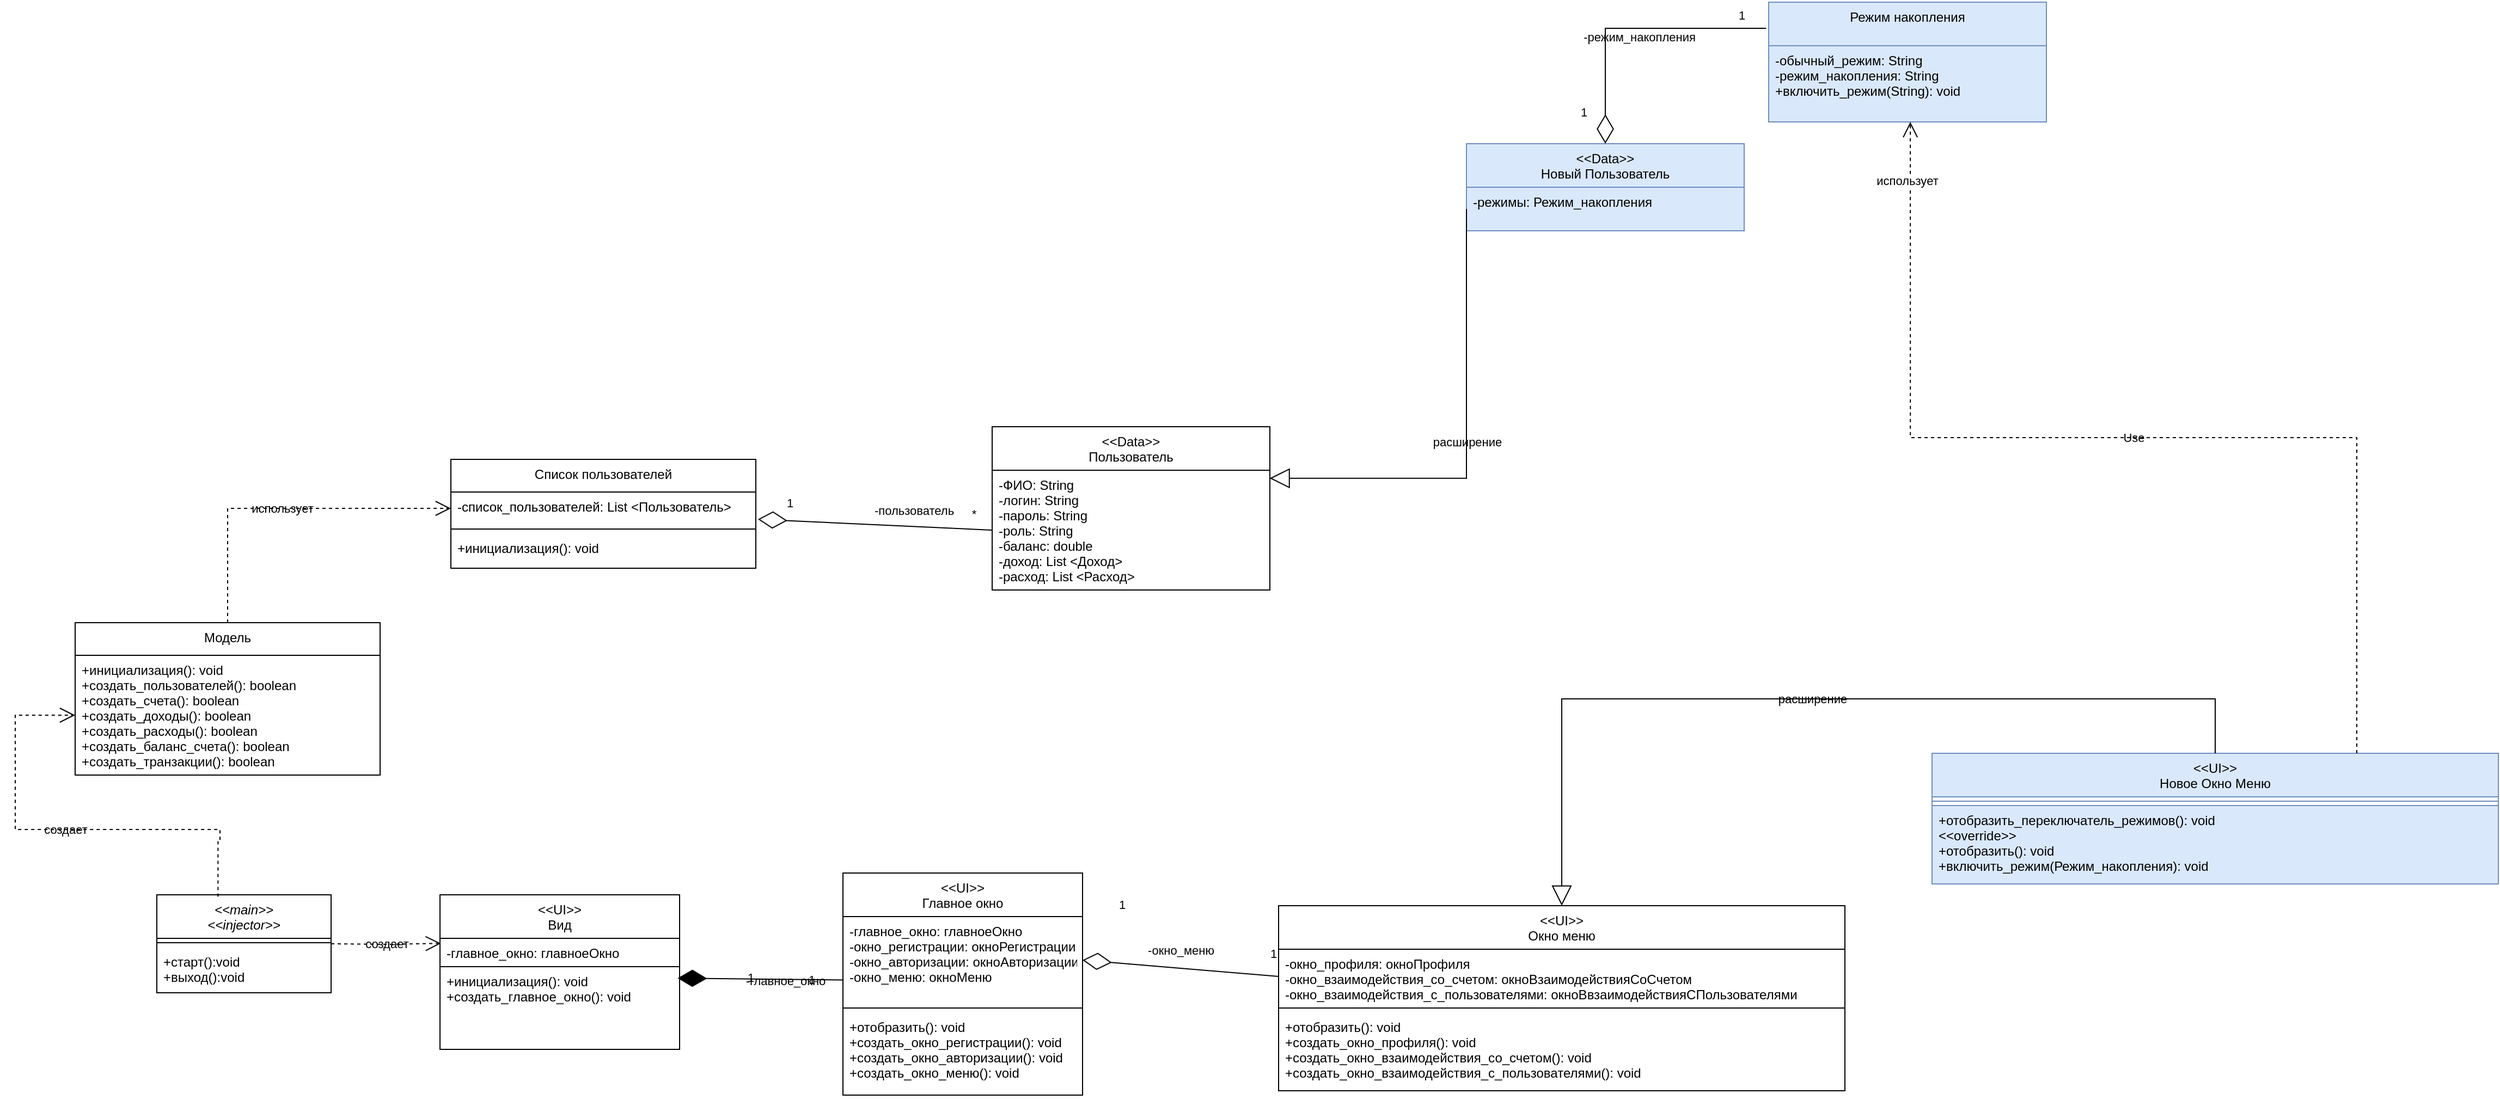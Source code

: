 <mxfile version="15.4.0" type="device"><diagram id="9dz82oV1EIJUbI3iqJGN" name="Страница 1"><mxGraphModel dx="3387" dy="2709" grid="1" gridSize="10" guides="1" tooltips="1" connect="1" arrows="1" fold="1" page="1" pageScale="1" pageWidth="827" pageHeight="1169" math="0" shadow="0"><root><mxCell id="0"/><mxCell id="1" parent="0"/><mxCell id="yR3--fZBoi4KH34tU6f5-1" value="&lt;&lt;main&gt;&gt;&#10;&lt;&lt;injector&gt;&gt;" style="swimlane;fontStyle=2;align=center;verticalAlign=top;childLayout=stackLayout;horizontal=1;startSize=40;horizontalStack=0;resizeParent=1;resizeParentMax=0;resizeLast=0;collapsible=1;marginBottom=0;labelBackgroundColor=none;labelBorderColor=none;" vertex="1" parent="1"><mxGeometry x="60" y="640" width="160" height="90" as="geometry"><mxRectangle x="420" y="430" width="100" height="26" as="alternateBounds"/></mxGeometry></mxCell><mxCell id="yR3--fZBoi4KH34tU6f5-2" value="" style="line;strokeWidth=1;fillColor=none;align=left;verticalAlign=middle;spacingTop=-1;spacingLeft=3;spacingRight=3;rotatable=0;labelPosition=right;points=[];portConstraint=eastwest;labelBackgroundColor=none;labelBorderColor=none;" vertex="1" parent="yR3--fZBoi4KH34tU6f5-1"><mxGeometry y="40" width="160" height="8" as="geometry"/></mxCell><mxCell id="yR3--fZBoi4KH34tU6f5-3" value="+старт():void&#10;+выход():void" style="text;strokeColor=none;fillColor=none;align=left;verticalAlign=top;spacingLeft=4;spacingRight=4;overflow=hidden;rotatable=0;points=[[0,0.5],[1,0.5]];portConstraint=eastwest;labelBackgroundColor=none;labelBorderColor=none;" vertex="1" parent="yR3--fZBoi4KH34tU6f5-1"><mxGeometry y="48" width="160" height="42" as="geometry"/></mxCell><mxCell id="yR3--fZBoi4KH34tU6f5-4" value="создает" style="endArrow=open;endSize=12;dashed=1;html=1;rounded=0;edgeStyle=orthogonalEdgeStyle;entryX=0.004;entryY=0.177;entryDx=0;entryDy=0;entryPerimeter=0;labelBackgroundColor=none;labelBorderColor=none;" edge="1" parent="1" target="yR3--fZBoi4KH34tU6f5-6"><mxGeometry width="160" relative="1" as="geometry"><mxPoint x="220" y="685" as="sourcePoint"/><mxPoint x="350" y="685" as="targetPoint"/><Array as="points"/></mxGeometry></mxCell><mxCell id="yR3--fZBoi4KH34tU6f5-5" value="&lt;&lt;UI&gt;&gt;&#10;Вид" style="swimlane;fontStyle=0;align=center;verticalAlign=top;childLayout=stackLayout;horizontal=1;startSize=40;horizontalStack=0;resizeParent=1;resizeParentMax=0;resizeLast=0;collapsible=1;marginBottom=0;fillColor=#FFFFFF;strokeColor=#000000;labelBackgroundColor=none;labelBorderColor=none;" vertex="1" parent="1"><mxGeometry x="320" y="640" width="220" height="142" as="geometry"/></mxCell><mxCell id="yR3--fZBoi4KH34tU6f5-6" value="-главное_окно: главноеОкно" style="text;strokeColor=#000000;fillColor=#FFFFFF;align=left;verticalAlign=top;spacingLeft=4;spacingRight=4;overflow=hidden;rotatable=0;points=[[0,0.5],[1,0.5]];portConstraint=eastwest;labelBackgroundColor=none;labelBorderColor=none;" vertex="1" parent="yR3--fZBoi4KH34tU6f5-5"><mxGeometry y="40" width="220" height="26" as="geometry"/></mxCell><mxCell id="yR3--fZBoi4KH34tU6f5-7" value="+инициализация(): void&#10;+создать_главное_окно(): void" style="text;strokeColor=#000000;fillColor=#FFFFFF;align=left;verticalAlign=top;spacingLeft=4;spacingRight=4;overflow=hidden;rotatable=0;points=[[0,0.5],[1,0.5]];portConstraint=eastwest;labelBackgroundColor=none;labelBorderColor=none;" vertex="1" parent="yR3--fZBoi4KH34tU6f5-5"><mxGeometry y="66" width="220" height="76" as="geometry"/></mxCell><mxCell id="yR3--fZBoi4KH34tU6f5-8" value="Модель" style="swimlane;fontStyle=0;align=center;verticalAlign=top;childLayout=stackLayout;horizontal=1;startSize=30;horizontalStack=0;resizeParent=1;resizeParentMax=0;resizeLast=0;collapsible=1;marginBottom=0;fillColor=#FFFFFF;strokeColor=#000000;labelBackgroundColor=none;labelBorderColor=none;" vertex="1" parent="1"><mxGeometry x="-15" y="390" width="280" height="140" as="geometry"/></mxCell><mxCell id="yR3--fZBoi4KH34tU6f5-9" value="+инициализация(): void&#10;+создать_пользователей(): boolean&#10;+создать_счета(): boolean&#10;+создать_доходы(): boolean&#10;+создать_расходы(): boolean&#10;+создать_баланс_счета(): boolean&#10;+создать_транзакции(): boolean" style="text;strokeColor=#000000;fillColor=#FFFFFF;align=left;verticalAlign=top;spacingLeft=4;spacingRight=4;overflow=hidden;rotatable=0;points=[[0,0.5],[1,0.5]];portConstraint=eastwest;labelBackgroundColor=none;labelBorderColor=none;" vertex="1" parent="yR3--fZBoi4KH34tU6f5-8"><mxGeometry y="30" width="280" height="110" as="geometry"/></mxCell><mxCell id="yR3--fZBoi4KH34tU6f5-10" value="создает" style="endArrow=open;endSize=12;dashed=1;html=1;rounded=0;edgeStyle=orthogonalEdgeStyle;exitX=0.351;exitY=0.02;exitDx=0;exitDy=0;exitPerimeter=0;entryX=0;entryY=0.5;entryDx=0;entryDy=0;labelBackgroundColor=none;labelBorderColor=none;" edge="1" parent="1" source="yR3--fZBoi4KH34tU6f5-1" target="yR3--fZBoi4KH34tU6f5-9"><mxGeometry width="160" relative="1" as="geometry"><mxPoint x="230" y="695" as="sourcePoint"/><mxPoint x="70" y="550" as="targetPoint"/><Array as="points"><mxPoint x="116" y="590"/><mxPoint x="118" y="590"/><mxPoint x="118" y="580"/><mxPoint x="-70" y="580"/><mxPoint x="-70" y="475"/></Array></mxGeometry></mxCell><mxCell id="yR3--fZBoi4KH34tU6f5-11" value="Список пользователей" style="swimlane;fontStyle=0;align=center;verticalAlign=top;childLayout=stackLayout;horizontal=1;startSize=30;horizontalStack=0;resizeParent=1;resizeParentMax=0;resizeLast=0;collapsible=1;marginBottom=0;labelBackgroundColor=none;labelBorderColor=none;" vertex="1" parent="1"><mxGeometry x="330" y="240" width="280" height="100" as="geometry"/></mxCell><mxCell id="yR3--fZBoi4KH34tU6f5-12" value="-список_пользователей: List &lt;Пользователь&gt;" style="text;align=left;verticalAlign=top;spacingLeft=4;spacingRight=4;overflow=hidden;rotatable=0;points=[[0,0.5],[1,0.5]];portConstraint=eastwest;labelBackgroundColor=none;labelBorderColor=none;" vertex="1" parent="yR3--fZBoi4KH34tU6f5-11"><mxGeometry y="30" width="280" height="30" as="geometry"/></mxCell><mxCell id="yR3--fZBoi4KH34tU6f5-13" value="" style="line;strokeWidth=1;align=left;verticalAlign=middle;spacingTop=-1;spacingLeft=3;spacingRight=3;rotatable=0;labelPosition=right;points=[];portConstraint=eastwest;labelBackgroundColor=none;labelBorderColor=none;" vertex="1" parent="yR3--fZBoi4KH34tU6f5-11"><mxGeometry y="60" width="280" height="8" as="geometry"/></mxCell><mxCell id="yR3--fZBoi4KH34tU6f5-14" value="+инициализация(): void" style="text;align=left;verticalAlign=top;spacingLeft=4;spacingRight=4;overflow=hidden;rotatable=0;points=[[0,0.5],[1,0.5]];portConstraint=eastwest;labelBackgroundColor=none;labelBorderColor=none;" vertex="1" parent="yR3--fZBoi4KH34tU6f5-11"><mxGeometry y="68" width="280" height="32" as="geometry"/></mxCell><mxCell id="yR3--fZBoi4KH34tU6f5-15" value="&lt;&lt;Data&gt;&gt;&#10;Пользователь" style="swimlane;fontStyle=0;align=center;verticalAlign=top;childLayout=stackLayout;horizontal=1;startSize=40;horizontalStack=0;resizeParent=1;resizeParentMax=0;resizeLast=0;collapsible=1;marginBottom=0;labelBackgroundColor=none;labelBorderColor=none;" vertex="1" parent="1"><mxGeometry x="827" y="210.0" width="255" height="150" as="geometry"/></mxCell><mxCell id="yR3--fZBoi4KH34tU6f5-16" value="-ФИО: String&#10;-логин: String&#10;-пароль: String&#10;-роль: String&#10;-баланс: double&#10;-доход: List &lt;Доход&gt;&#10;-расход: List &lt;Расход&gt;&#10;" style="text;align=left;verticalAlign=top;spacingLeft=4;spacingRight=4;overflow=hidden;rotatable=0;points=[[0,0.5],[1,0.5]];portConstraint=eastwest;labelBackgroundColor=none;labelBorderColor=none;" vertex="1" parent="yR3--fZBoi4KH34tU6f5-15"><mxGeometry y="40" width="255" height="110" as="geometry"/></mxCell><mxCell id="yR3--fZBoi4KH34tU6f5-17" value="использует" style="endArrow=open;endSize=12;dashed=1;html=1;rounded=0;edgeStyle=orthogonalEdgeStyle;exitX=0.5;exitY=0;exitDx=0;exitDy=0;entryX=0;entryY=0.5;entryDx=0;entryDy=0;labelBackgroundColor=none;labelBorderColor=none;" edge="1" parent="1" source="yR3--fZBoi4KH34tU6f5-8" target="yR3--fZBoi4KH34tU6f5-12"><mxGeometry width="160" relative="1" as="geometry"><mxPoint x="80" y="440" as="sourcePoint"/><mxPoint x="240" y="440" as="targetPoint"/></mxGeometry></mxCell><mxCell id="yR3--fZBoi4KH34tU6f5-18" value="*" style="endArrow=diamondThin;endFill=0;endSize=24;html=1;rounded=0;exitX=0;exitY=0.5;exitDx=0;exitDy=0;entryX=1.007;entryY=0.835;entryDx=0;entryDy=0;startArrow=none;startFill=0;entryPerimeter=0;labelBackgroundColor=none;labelBorderColor=none;" edge="1" parent="1" source="yR3--fZBoi4KH34tU6f5-16" target="yR3--fZBoi4KH34tU6f5-12"><mxGeometry x="-0.836" y="-14" width="160" relative="1" as="geometry"><mxPoint x="610" y="420.0" as="sourcePoint"/><mxPoint x="716.67" y="549.0" as="targetPoint"/><mxPoint as="offset"/></mxGeometry></mxCell><mxCell id="yR3--fZBoi4KH34tU6f5-19" value="1" style="edgeLabel;html=1;align=center;verticalAlign=middle;resizable=0;points=[];labelBackgroundColor=none;labelBorderColor=none;" vertex="1" connectable="0" parent="yR3--fZBoi4KH34tU6f5-18"><mxGeometry x="0.278" y="1" relative="1" as="geometry"><mxPoint x="-49" y="-20" as="offset"/></mxGeometry></mxCell><mxCell id="yR3--fZBoi4KH34tU6f5-20" value="-пользователь" style="edgeLabel;html=1;align=center;verticalAlign=middle;resizable=0;points=[];labelBackgroundColor=none;labelBorderColor=none;" vertex="1" connectable="0" parent="yR3--fZBoi4KH34tU6f5-18"><mxGeometry x="-0.198" y="-1" relative="1" as="geometry"><mxPoint x="14" y="-13" as="offset"/></mxGeometry></mxCell><mxCell id="yR3--fZBoi4KH34tU6f5-21" value="&lt;&lt;UI&gt;&gt;&#10;Главное окно" style="swimlane;fontStyle=0;align=center;verticalAlign=top;childLayout=stackLayout;horizontal=1;startSize=40;horizontalStack=0;resizeParent=1;resizeParentMax=0;resizeLast=0;collapsible=1;marginBottom=0;labelBackgroundColor=none;labelBorderColor=none;" vertex="1" parent="1"><mxGeometry x="690" y="620" width="220" height="204" as="geometry"/></mxCell><mxCell id="yR3--fZBoi4KH34tU6f5-22" value="-главное_окно: главноеОкно&#10;-окно_регистрации: окноРегистрации&#10;-окно_авторизации: окноАвторизации&#10;-окно_меню: окноМеню" style="text;align=left;verticalAlign=top;spacingLeft=4;spacingRight=4;overflow=hidden;rotatable=0;points=[[0,0.5],[1,0.5]];portConstraint=eastwest;labelBackgroundColor=none;labelBorderColor=none;" vertex="1" parent="yR3--fZBoi4KH34tU6f5-21"><mxGeometry y="40" width="220" height="80" as="geometry"/></mxCell><mxCell id="yR3--fZBoi4KH34tU6f5-23" value="" style="line;strokeWidth=1;fillColor=none;align=left;verticalAlign=middle;spacingTop=-1;spacingLeft=3;spacingRight=3;rotatable=0;labelPosition=right;points=[];portConstraint=eastwest;labelBackgroundColor=none;labelBorderColor=none;" vertex="1" parent="yR3--fZBoi4KH34tU6f5-21"><mxGeometry y="120" width="220" height="8" as="geometry"/></mxCell><mxCell id="yR3--fZBoi4KH34tU6f5-24" value="+отобразить(): void&#10;+создать_окно_регистрации(): void&#10;+создать_окно_авторизации(): void&#10;+создать_окно_меню(): void" style="text;align=left;verticalAlign=top;spacingLeft=4;spacingRight=4;overflow=hidden;rotatable=0;points=[[0,0.5],[1,0.5]];portConstraint=eastwest;labelBackgroundColor=none;labelBorderColor=none;" vertex="1" parent="yR3--fZBoi4KH34tU6f5-21"><mxGeometry y="128" width="220" height="76" as="geometry"/></mxCell><mxCell id="yR3--fZBoi4KH34tU6f5-25" value="&lt;&lt;UI&gt;&gt;&#10;Окно меню" style="swimlane;fontStyle=0;align=center;verticalAlign=top;childLayout=stackLayout;horizontal=1;startSize=40;horizontalStack=0;resizeParent=1;resizeParentMax=0;resizeLast=0;collapsible=1;marginBottom=0;labelBackgroundColor=none;labelBorderColor=none;" vertex="1" parent="1"><mxGeometry x="1090" y="650" width="520" height="170" as="geometry"/></mxCell><mxCell id="yR3--fZBoi4KH34tU6f5-26" value="-окно_профиля: окноПрофиля&#10;-окно_взаимодействия_со_счетом: окноВзаимодействияСоСчетом&#10;-окно_взаимодействия_с_пользователями: окноВвзаимодействияСПользователями" style="text;align=left;verticalAlign=top;spacingLeft=4;spacingRight=4;overflow=hidden;rotatable=0;points=[[0,0.5],[1,0.5]];portConstraint=eastwest;labelBackgroundColor=none;labelBorderColor=none;" vertex="1" parent="yR3--fZBoi4KH34tU6f5-25"><mxGeometry y="40" width="520" height="50" as="geometry"/></mxCell><mxCell id="yR3--fZBoi4KH34tU6f5-27" value="" style="line;strokeWidth=1;fillColor=none;align=left;verticalAlign=middle;spacingTop=-1;spacingLeft=3;spacingRight=3;rotatable=0;labelPosition=right;points=[];portConstraint=eastwest;labelBackgroundColor=none;labelBorderColor=none;" vertex="1" parent="yR3--fZBoi4KH34tU6f5-25"><mxGeometry y="90" width="520" height="8" as="geometry"/></mxCell><mxCell id="yR3--fZBoi4KH34tU6f5-28" value="+отобразить(): void&#10;+создать_окно_профиля(): void&#10;+создать_окно_взаимодействия_со_счетом(): void&#10;+создать_окно_взаимодействия_с_пользователями(): void&#10;" style="text;align=left;verticalAlign=top;spacingLeft=4;spacingRight=4;overflow=hidden;rotatable=0;points=[[0,0.5],[1,0.5]];portConstraint=eastwest;labelBackgroundColor=none;labelBorderColor=none;" vertex="1" parent="yR3--fZBoi4KH34tU6f5-25"><mxGeometry y="98" width="520" height="72" as="geometry"/></mxCell><mxCell id="yR3--fZBoi4KH34tU6f5-29" value="1" style="endArrow=diamondThin;endFill=0;endSize=24;html=1;rounded=0;exitX=0;exitY=0.5;exitDx=0;exitDy=0;entryX=1;entryY=0.5;entryDx=0;entryDy=0;startArrow=none;startFill=0;labelBackgroundColor=none;labelBorderColor=none;" edge="1" parent="1" source="yR3--fZBoi4KH34tU6f5-26" target="yR3--fZBoi4KH34tU6f5-22"><mxGeometry x="-0.924" y="-20" width="160" relative="1" as="geometry"><mxPoint x="1202.5" y="1078" as="sourcePoint"/><mxPoint x="1260" y="1115" as="targetPoint"/><mxPoint as="offset"/></mxGeometry></mxCell><mxCell id="yR3--fZBoi4KH34tU6f5-30" value="1" style="edgeLabel;html=1;align=center;verticalAlign=middle;resizable=0;points=[];labelBackgroundColor=none;labelBorderColor=none;" vertex="1" connectable="0" parent="yR3--fZBoi4KH34tU6f5-29"><mxGeometry x="0.278" y="1" relative="1" as="geometry"><mxPoint x="-29" y="-58" as="offset"/></mxGeometry></mxCell><mxCell id="yR3--fZBoi4KH34tU6f5-31" value="-окно_меню" style="edgeLabel;html=1;align=center;verticalAlign=middle;resizable=0;points=[];labelBackgroundColor=none;labelBorderColor=none;" vertex="1" connectable="0" parent="yR3--fZBoi4KH34tU6f5-29"><mxGeometry x="-0.198" y="-1" relative="1" as="geometry"><mxPoint x="-18" y="-17" as="offset"/></mxGeometry></mxCell><mxCell id="yR3--fZBoi4KH34tU6f5-32" value="" style="endArrow=diamondThin;endFill=1;endSize=24;html=1;rounded=0;entryX=0.992;entryY=0.139;entryDx=0;entryDy=0;exitX=0.003;exitY=0.728;exitDx=0;exitDy=0;exitPerimeter=0;entryPerimeter=0;labelBackgroundColor=none;labelBorderColor=none;" edge="1" parent="1" source="yR3--fZBoi4KH34tU6f5-22" target="yR3--fZBoi4KH34tU6f5-7"><mxGeometry width="160" relative="1" as="geometry"><mxPoint x="529" y="804.5" as="sourcePoint"/><mxPoint x="529" y="895.5" as="targetPoint"/></mxGeometry></mxCell><mxCell id="yR3--fZBoi4KH34tU6f5-33" value="1" style="edgeLabel;html=1;align=center;verticalAlign=middle;resizable=0;points=[];labelBackgroundColor=none;labelBorderColor=none;" vertex="1" connectable="0" parent="yR3--fZBoi4KH34tU6f5-32"><mxGeometry x="0.263" y="-1" relative="1" as="geometry"><mxPoint x="11" as="offset"/></mxGeometry></mxCell><mxCell id="yR3--fZBoi4KH34tU6f5-34" value="1" style="edgeLabel;html=1;align=center;verticalAlign=middle;resizable=0;points=[];labelBackgroundColor=none;labelBorderColor=none;" vertex="1" connectable="0" parent="yR3--fZBoi4KH34tU6f5-32"><mxGeometry x="-0.747" relative="1" as="geometry"><mxPoint x="-10" as="offset"/></mxGeometry></mxCell><mxCell id="yR3--fZBoi4KH34tU6f5-35" value="-главное_окно" style="edgeLabel;html=1;align=center;verticalAlign=middle;resizable=0;points=[];labelBackgroundColor=none;labelBorderColor=none;" vertex="1" connectable="0" parent="yR3--fZBoi4KH34tU6f5-32"><mxGeometry x="-0.306" y="1" relative="1" as="geometry"><mxPoint x="-1" as="offset"/></mxGeometry></mxCell><mxCell id="yR3--fZBoi4KH34tU6f5-36" value="&lt;&lt;UI&gt;&gt;&#10;Новое Окно Меню" style="swimlane;fontStyle=0;align=center;verticalAlign=top;childLayout=stackLayout;horizontal=1;startSize=40;horizontalStack=0;resizeParent=1;resizeParentMax=0;resizeLast=0;collapsible=1;marginBottom=0;labelBackgroundColor=none;labelBorderColor=none;fillColor=#dae8fc;strokeColor=#6c8ebf;" vertex="1" parent="1"><mxGeometry x="1690" y="510" width="520" height="120" as="geometry"/></mxCell><mxCell id="yR3--fZBoi4KH34tU6f5-37" value="" style="line;strokeWidth=1;fillColor=#dae8fc;align=left;verticalAlign=middle;spacingTop=-1;spacingLeft=3;spacingRight=3;rotatable=0;labelPosition=right;points=[];portConstraint=eastwest;labelBackgroundColor=none;labelBorderColor=none;strokeColor=#6c8ebf;" vertex="1" parent="yR3--fZBoi4KH34tU6f5-36"><mxGeometry y="40" width="520" height="8" as="geometry"/></mxCell><mxCell id="yR3--fZBoi4KH34tU6f5-38" value="+отобразить_переключатель_режимов(): void&#10;&lt;&lt;override&gt;&gt;&#10;+отобразить(): void&#10;+включить_режим(Режим_накопления): void&#10;" style="text;align=left;verticalAlign=top;spacingLeft=4;spacingRight=4;overflow=hidden;rotatable=0;points=[[0,0.5],[1,0.5]];portConstraint=eastwest;labelBackgroundColor=none;labelBorderColor=none;fillColor=#dae8fc;strokeColor=#6c8ebf;" vertex="1" parent="yR3--fZBoi4KH34tU6f5-36"><mxGeometry y="48" width="520" height="72" as="geometry"/></mxCell><mxCell id="yR3--fZBoi4KH34tU6f5-39" value="расширение" style="endArrow=block;endSize=16;endFill=0;html=1;rounded=0;labelBackgroundColor=none;edgeStyle=orthogonalEdgeStyle;exitX=0.5;exitY=0;exitDx=0;exitDy=0;entryX=0.5;entryY=0;entryDx=0;entryDy=0;" edge="1" parent="1" source="yR3--fZBoi4KH34tU6f5-36" target="yR3--fZBoi4KH34tU6f5-25"><mxGeometry width="160" relative="1" as="geometry"><mxPoint x="900" y="1260" as="sourcePoint"/><mxPoint x="1060" y="1260" as="targetPoint"/><Array as="points"><mxPoint x="1950" y="460"/><mxPoint x="1350" y="460"/></Array></mxGeometry></mxCell><mxCell id="yR3--fZBoi4KH34tU6f5-40" value="&lt;&lt;Data&gt;&gt;&#10;Новый Пользователь" style="swimlane;fontStyle=0;align=center;verticalAlign=top;childLayout=stackLayout;horizontal=1;startSize=40;horizontalStack=0;resizeParent=1;resizeParentMax=0;resizeLast=0;collapsible=1;marginBottom=0;labelBackgroundColor=none;labelBorderColor=none;fillColor=#dae8fc;strokeColor=#6c8ebf;" vertex="1" parent="1"><mxGeometry x="1262.5" y="-50.0" width="255" height="80" as="geometry"/></mxCell><mxCell id="yR3--fZBoi4KH34tU6f5-41" value="-режимы: Режим_накопления" style="text;align=left;verticalAlign=top;spacingLeft=4;spacingRight=4;overflow=hidden;rotatable=0;points=[[0,0.5],[1,0.5]];portConstraint=eastwest;labelBackgroundColor=none;labelBorderColor=none;fillColor=#dae8fc;strokeColor=#6c8ebf;" vertex="1" parent="yR3--fZBoi4KH34tU6f5-40"><mxGeometry y="40" width="255" height="40" as="geometry"/></mxCell><mxCell id="yR3--fZBoi4KH34tU6f5-42" value="расширение" style="endArrow=block;endSize=16;endFill=0;html=1;rounded=0;labelBackgroundColor=none;edgeStyle=orthogonalEdgeStyle;exitX=0;exitY=0.5;exitDx=0;exitDy=0;entryX=0.999;entryY=0.067;entryDx=0;entryDy=0;entryPerimeter=0;" edge="1" parent="1" source="yR3--fZBoi4KH34tU6f5-41" target="yR3--fZBoi4KH34tU6f5-16"><mxGeometry width="160" relative="1" as="geometry"><mxPoint x="1310" y="220" as="sourcePoint"/><mxPoint x="1470" y="220" as="targetPoint"/><Array as="points"><mxPoint x="1263" y="257"/></Array></mxGeometry></mxCell><mxCell id="yR3--fZBoi4KH34tU6f5-43" value="Режим накопления" style="swimlane;fontStyle=0;align=center;verticalAlign=top;childLayout=stackLayout;horizontal=1;startSize=40;horizontalStack=0;resizeParent=1;resizeParentMax=0;resizeLast=0;collapsible=1;marginBottom=0;labelBackgroundColor=none;labelBorderColor=none;fillColor=#dae8fc;strokeColor=#6c8ebf;" vertex="1" parent="1"><mxGeometry x="1540" y="-180.0" width="255" height="110" as="geometry"/></mxCell><mxCell id="yR3--fZBoi4KH34tU6f5-44" value="-обычный_режим: String&#10;-режим_накопления: String&#10;+включить_режим(String): void" style="text;align=left;verticalAlign=top;spacingLeft=4;spacingRight=4;overflow=hidden;rotatable=0;points=[[0,0.5],[1,0.5]];portConstraint=eastwest;labelBackgroundColor=none;labelBorderColor=none;fillColor=#dae8fc;strokeColor=#6c8ebf;" vertex="1" parent="yR3--fZBoi4KH34tU6f5-43"><mxGeometry y="40" width="255" height="70" as="geometry"/></mxCell><mxCell id="yR3--fZBoi4KH34tU6f5-45" value="1" style="endArrow=diamondThin;endFill=0;endSize=24;html=1;rounded=0;exitX=-0.009;exitY=-0.229;exitDx=0;exitDy=0;startArrow=none;startFill=0;labelBackgroundColor=none;labelBorderColor=none;exitPerimeter=0;" edge="1" parent="1" source="yR3--fZBoi4KH34tU6f5-44"><mxGeometry x="-0.818" y="-12" width="160" relative="1" as="geometry"><mxPoint x="1122.5" y="644" as="sourcePoint"/><mxPoint x="1390.0" y="-50" as="targetPoint"/><mxPoint as="offset"/><Array as="points"><mxPoint x="1390" y="-156"/></Array></mxGeometry></mxCell><mxCell id="yR3--fZBoi4KH34tU6f5-46" value="1" style="edgeLabel;html=1;align=center;verticalAlign=middle;resizable=0;points=[];labelBackgroundColor=none;labelBorderColor=none;" vertex="1" connectable="0" parent="yR3--fZBoi4KH34tU6f5-45"><mxGeometry x="0.278" y="1" relative="1" as="geometry"><mxPoint x="-21" y="62" as="offset"/></mxGeometry></mxCell><mxCell id="yR3--fZBoi4KH34tU6f5-47" value="-режим_накопления" style="edgeLabel;html=1;align=center;verticalAlign=middle;resizable=0;points=[];labelBackgroundColor=none;labelBorderColor=none;" vertex="1" connectable="0" parent="yR3--fZBoi4KH34tU6f5-45"><mxGeometry x="-0.198" y="-1" relative="1" as="geometry"><mxPoint x="-15" y="9" as="offset"/></mxGeometry></mxCell><mxCell id="yR3--fZBoi4KH34tU6f5-48" value="Use" style="endArrow=open;endSize=12;dashed=1;html=1;rounded=0;labelBackgroundColor=none;edgeStyle=orthogonalEdgeStyle;exitX=0.75;exitY=0;exitDx=0;exitDy=0;entryX=0.51;entryY=1;entryDx=0;entryDy=0;entryPerimeter=0;" edge="1" parent="1" source="yR3--fZBoi4KH34tU6f5-36" target="yR3--fZBoi4KH34tU6f5-44"><mxGeometry width="160" relative="1" as="geometry"><mxPoint x="1240" y="1630" as="sourcePoint"/><mxPoint x="1400" y="1630" as="targetPoint"/></mxGeometry></mxCell><mxCell id="yR3--fZBoi4KH34tU6f5-49" value="использует" style="edgeLabel;html=1;align=center;verticalAlign=middle;resizable=0;points=[];" vertex="1" connectable="0" parent="yR3--fZBoi4KH34tU6f5-48"><mxGeometry x="0.891" y="3" relative="1" as="geometry"><mxPoint as="offset"/></mxGeometry></mxCell></root></mxGraphModel></diagram></mxfile>